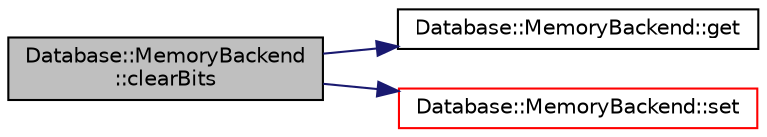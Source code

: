 digraph "Database::MemoryBackend::clearBits"
{
 // LATEX_PDF_SIZE
  edge [fontname="Helvetica",fontsize="10",labelfontname="Helvetica",labelfontsize="10"];
  node [fontname="Helvetica",fontsize="10",shape=record];
  rankdir="LR";
  Node1 [label="Database::MemoryBackend\l::clearBits",height=0.2,width=0.4,color="black", fillcolor="grey75", style="filled", fontcolor="black",tooltip="clear bits for provided flag"];
  Node1 -> Node2 [color="midnightblue",fontsize="10",style="solid",fontname="Helvetica"];
  Node2 [label="Database::MemoryBackend::get",height=0.2,width=0.4,color="black", fillcolor="white", style="filled",URL="$class_database_1_1_memory_backend.html#a87db0727f9bbc52e5462317c5ca24218",tooltip="get flag value"];
  Node1 -> Node3 [color="midnightblue",fontsize="10",style="solid",fontname="Helvetica"];
  Node3 [label="Database::MemoryBackend::set",height=0.2,width=0.4,color="red", fillcolor="white", style="filled",URL="$class_database_1_1_memory_backend.html#a8faea221710cc284da5eb0810aa1ed9e",tooltip="set flag for photo to given value"];
}
